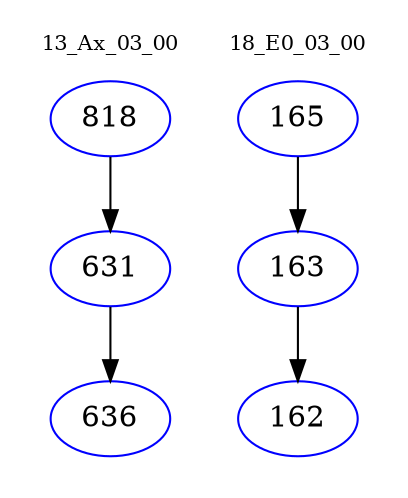 digraph{
subgraph cluster_0 {
color = white
label = "13_Ax_03_00";
fontsize=10;
T0_818 [label="818", color="blue"]
T0_818 -> T0_631 [color="black"]
T0_631 [label="631", color="blue"]
T0_631 -> T0_636 [color="black"]
T0_636 [label="636", color="blue"]
}
subgraph cluster_1 {
color = white
label = "18_E0_03_00";
fontsize=10;
T1_165 [label="165", color="blue"]
T1_165 -> T1_163 [color="black"]
T1_163 [label="163", color="blue"]
T1_163 -> T1_162 [color="black"]
T1_162 [label="162", color="blue"]
}
}

